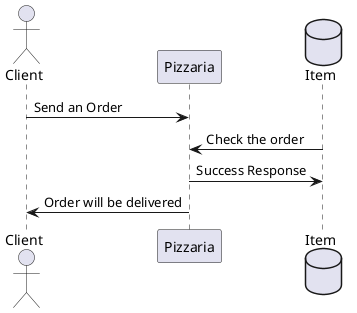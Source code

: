 @startuml
actor Client 
participant Pizzaria
database Item

Client -> Pizzaria: Send an Order
Item -> Pizzaria: Check the order
Pizzaria -> Item: Success Response
Pizzaria -> Client: Order will be delivered
@enduml 